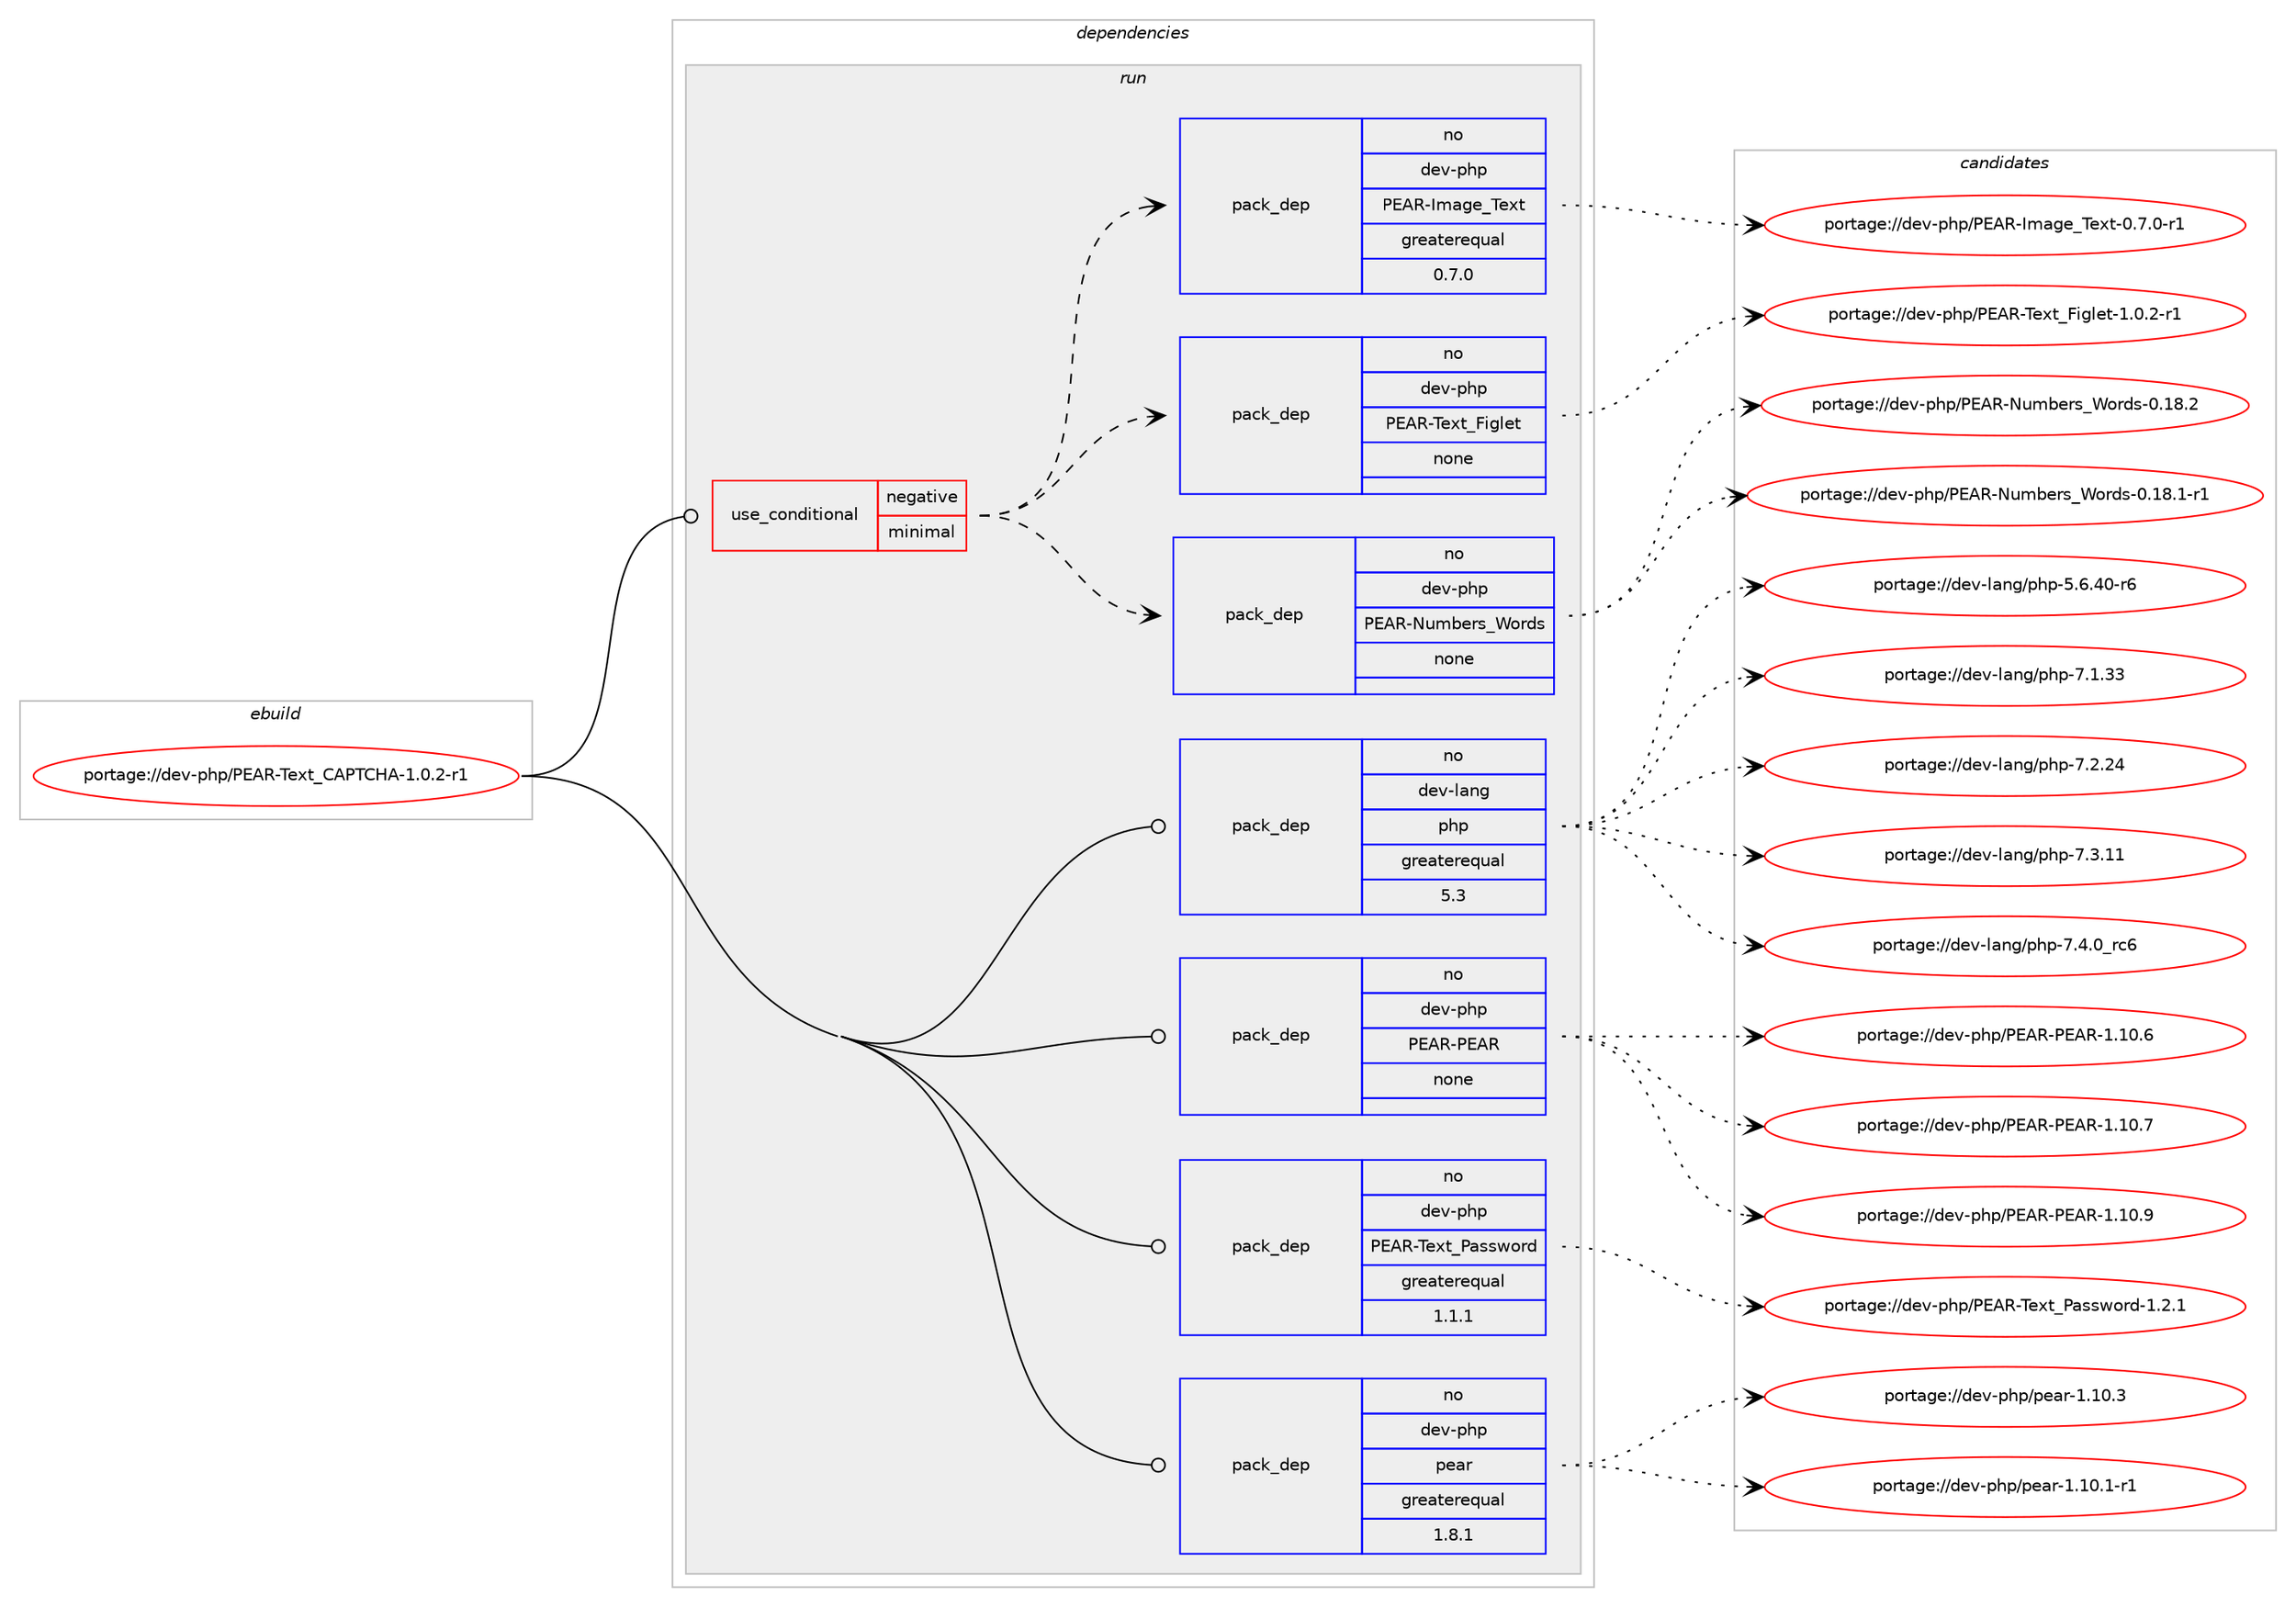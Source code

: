 digraph prolog {

# *************
# Graph options
# *************

newrank=true;
concentrate=true;
compound=true;
graph [rankdir=LR,fontname=Helvetica,fontsize=10,ranksep=1.5];#, ranksep=2.5, nodesep=0.2];
edge  [arrowhead=vee];
node  [fontname=Helvetica,fontsize=10];

# **********
# The ebuild
# **********

subgraph cluster_leftcol {
color=gray;
rank=same;
label=<<i>ebuild</i>>;
id [label="portage://dev-php/PEAR-Text_CAPTCHA-1.0.2-r1", color=red, width=4, href="../dev-php/PEAR-Text_CAPTCHA-1.0.2-r1.svg"];
}

# ****************
# The dependencies
# ****************

subgraph cluster_midcol {
color=gray;
label=<<i>dependencies</i>>;
subgraph cluster_compile {
fillcolor="#eeeeee";
style=filled;
label=<<i>compile</i>>;
}
subgraph cluster_compileandrun {
fillcolor="#eeeeee";
style=filled;
label=<<i>compile and run</i>>;
}
subgraph cluster_run {
fillcolor="#eeeeee";
style=filled;
label=<<i>run</i>>;
subgraph cond24002 {
dependency124271 [label=<<TABLE BORDER="0" CELLBORDER="1" CELLSPACING="0" CELLPADDING="4"><TR><TD ROWSPAN="3" CELLPADDING="10">use_conditional</TD></TR><TR><TD>negative</TD></TR><TR><TD>minimal</TD></TR></TABLE>>, shape=none, color=red];
subgraph pack97070 {
dependency124272 [label=<<TABLE BORDER="0" CELLBORDER="1" CELLSPACING="0" CELLPADDING="4" WIDTH="220"><TR><TD ROWSPAN="6" CELLPADDING="30">pack_dep</TD></TR><TR><TD WIDTH="110">no</TD></TR><TR><TD>dev-php</TD></TR><TR><TD>PEAR-Numbers_Words</TD></TR><TR><TD>none</TD></TR><TR><TD></TD></TR></TABLE>>, shape=none, color=blue];
}
dependency124271:e -> dependency124272:w [weight=20,style="dashed",arrowhead="vee"];
subgraph pack97071 {
dependency124273 [label=<<TABLE BORDER="0" CELLBORDER="1" CELLSPACING="0" CELLPADDING="4" WIDTH="220"><TR><TD ROWSPAN="6" CELLPADDING="30">pack_dep</TD></TR><TR><TD WIDTH="110">no</TD></TR><TR><TD>dev-php</TD></TR><TR><TD>PEAR-Text_Figlet</TD></TR><TR><TD>none</TD></TR><TR><TD></TD></TR></TABLE>>, shape=none, color=blue];
}
dependency124271:e -> dependency124273:w [weight=20,style="dashed",arrowhead="vee"];
subgraph pack97072 {
dependency124274 [label=<<TABLE BORDER="0" CELLBORDER="1" CELLSPACING="0" CELLPADDING="4" WIDTH="220"><TR><TD ROWSPAN="6" CELLPADDING="30">pack_dep</TD></TR><TR><TD WIDTH="110">no</TD></TR><TR><TD>dev-php</TD></TR><TR><TD>PEAR-Image_Text</TD></TR><TR><TD>greaterequal</TD></TR><TR><TD>0.7.0</TD></TR></TABLE>>, shape=none, color=blue];
}
dependency124271:e -> dependency124274:w [weight=20,style="dashed",arrowhead="vee"];
}
id:e -> dependency124271:w [weight=20,style="solid",arrowhead="odot"];
subgraph pack97073 {
dependency124275 [label=<<TABLE BORDER="0" CELLBORDER="1" CELLSPACING="0" CELLPADDING="4" WIDTH="220"><TR><TD ROWSPAN="6" CELLPADDING="30">pack_dep</TD></TR><TR><TD WIDTH="110">no</TD></TR><TR><TD>dev-lang</TD></TR><TR><TD>php</TD></TR><TR><TD>greaterequal</TD></TR><TR><TD>5.3</TD></TR></TABLE>>, shape=none, color=blue];
}
id:e -> dependency124275:w [weight=20,style="solid",arrowhead="odot"];
subgraph pack97074 {
dependency124276 [label=<<TABLE BORDER="0" CELLBORDER="1" CELLSPACING="0" CELLPADDING="4" WIDTH="220"><TR><TD ROWSPAN="6" CELLPADDING="30">pack_dep</TD></TR><TR><TD WIDTH="110">no</TD></TR><TR><TD>dev-php</TD></TR><TR><TD>PEAR-PEAR</TD></TR><TR><TD>none</TD></TR><TR><TD></TD></TR></TABLE>>, shape=none, color=blue];
}
id:e -> dependency124276:w [weight=20,style="solid",arrowhead="odot"];
subgraph pack97075 {
dependency124277 [label=<<TABLE BORDER="0" CELLBORDER="1" CELLSPACING="0" CELLPADDING="4" WIDTH="220"><TR><TD ROWSPAN="6" CELLPADDING="30">pack_dep</TD></TR><TR><TD WIDTH="110">no</TD></TR><TR><TD>dev-php</TD></TR><TR><TD>PEAR-Text_Password</TD></TR><TR><TD>greaterequal</TD></TR><TR><TD>1.1.1</TD></TR></TABLE>>, shape=none, color=blue];
}
id:e -> dependency124277:w [weight=20,style="solid",arrowhead="odot"];
subgraph pack97076 {
dependency124278 [label=<<TABLE BORDER="0" CELLBORDER="1" CELLSPACING="0" CELLPADDING="4" WIDTH="220"><TR><TD ROWSPAN="6" CELLPADDING="30">pack_dep</TD></TR><TR><TD WIDTH="110">no</TD></TR><TR><TD>dev-php</TD></TR><TR><TD>pear</TD></TR><TR><TD>greaterequal</TD></TR><TR><TD>1.8.1</TD></TR></TABLE>>, shape=none, color=blue];
}
id:e -> dependency124278:w [weight=20,style="solid",arrowhead="odot"];
}
}

# **************
# The candidates
# **************

subgraph cluster_choices {
rank=same;
color=gray;
label=<<i>candidates</i>>;

subgraph choice97070 {
color=black;
nodesep=1;
choiceportage1001011184511210411247806965824578117109981011141159587111114100115454846495646494511449 [label="portage://dev-php/PEAR-Numbers_Words-0.18.1-r1", color=red, width=4,href="../dev-php/PEAR-Numbers_Words-0.18.1-r1.svg"];
choiceportage100101118451121041124780696582457811710998101114115958711111410011545484649564650 [label="portage://dev-php/PEAR-Numbers_Words-0.18.2", color=red, width=4,href="../dev-php/PEAR-Numbers_Words-0.18.2.svg"];
dependency124272:e -> choiceportage1001011184511210411247806965824578117109981011141159587111114100115454846495646494511449:w [style=dotted,weight="100"];
dependency124272:e -> choiceportage100101118451121041124780696582457811710998101114115958711111410011545484649564650:w [style=dotted,weight="100"];
}
subgraph choice97071 {
color=black;
nodesep=1;
choiceportage100101118451121041124780696582458410112011695701051031081011164549464846504511449 [label="portage://dev-php/PEAR-Text_Figlet-1.0.2-r1", color=red, width=4,href="../dev-php/PEAR-Text_Figlet-1.0.2-r1.svg"];
dependency124273:e -> choiceportage100101118451121041124780696582458410112011695701051031081011164549464846504511449:w [style=dotted,weight="100"];
}
subgraph choice97072 {
color=black;
nodesep=1;
choiceportage10010111845112104112478069658245731099710310195841011201164548465546484511449 [label="portage://dev-php/PEAR-Image_Text-0.7.0-r1", color=red, width=4,href="../dev-php/PEAR-Image_Text-0.7.0-r1.svg"];
dependency124274:e -> choiceportage10010111845112104112478069658245731099710310195841011201164548465546484511449:w [style=dotted,weight="100"];
}
subgraph choice97073 {
color=black;
nodesep=1;
choiceportage100101118451089711010347112104112455346544652484511454 [label="portage://dev-lang/php-5.6.40-r6", color=red, width=4,href="../dev-lang/php-5.6.40-r6.svg"];
choiceportage10010111845108971101034711210411245554649465151 [label="portage://dev-lang/php-7.1.33", color=red, width=4,href="../dev-lang/php-7.1.33.svg"];
choiceportage10010111845108971101034711210411245554650465052 [label="portage://dev-lang/php-7.2.24", color=red, width=4,href="../dev-lang/php-7.2.24.svg"];
choiceportage10010111845108971101034711210411245554651464949 [label="portage://dev-lang/php-7.3.11", color=red, width=4,href="../dev-lang/php-7.3.11.svg"];
choiceportage100101118451089711010347112104112455546524648951149954 [label="portage://dev-lang/php-7.4.0_rc6", color=red, width=4,href="../dev-lang/php-7.4.0_rc6.svg"];
dependency124275:e -> choiceportage100101118451089711010347112104112455346544652484511454:w [style=dotted,weight="100"];
dependency124275:e -> choiceportage10010111845108971101034711210411245554649465151:w [style=dotted,weight="100"];
dependency124275:e -> choiceportage10010111845108971101034711210411245554650465052:w [style=dotted,weight="100"];
dependency124275:e -> choiceportage10010111845108971101034711210411245554651464949:w [style=dotted,weight="100"];
dependency124275:e -> choiceportage100101118451089711010347112104112455546524648951149954:w [style=dotted,weight="100"];
}
subgraph choice97074 {
color=black;
nodesep=1;
choiceportage100101118451121041124780696582458069658245494649484654 [label="portage://dev-php/PEAR-PEAR-1.10.6", color=red, width=4,href="../dev-php/PEAR-PEAR-1.10.6.svg"];
choiceportage100101118451121041124780696582458069658245494649484655 [label="portage://dev-php/PEAR-PEAR-1.10.7", color=red, width=4,href="../dev-php/PEAR-PEAR-1.10.7.svg"];
choiceportage100101118451121041124780696582458069658245494649484657 [label="portage://dev-php/PEAR-PEAR-1.10.9", color=red, width=4,href="../dev-php/PEAR-PEAR-1.10.9.svg"];
dependency124276:e -> choiceportage100101118451121041124780696582458069658245494649484654:w [style=dotted,weight="100"];
dependency124276:e -> choiceportage100101118451121041124780696582458069658245494649484655:w [style=dotted,weight="100"];
dependency124276:e -> choiceportage100101118451121041124780696582458069658245494649484657:w [style=dotted,weight="100"];
}
subgraph choice97075 {
color=black;
nodesep=1;
choiceportage1001011184511210411247806965824584101120116958097115115119111114100454946504649 [label="portage://dev-php/PEAR-Text_Password-1.2.1", color=red, width=4,href="../dev-php/PEAR-Text_Password-1.2.1.svg"];
dependency124277:e -> choiceportage1001011184511210411247806965824584101120116958097115115119111114100454946504649:w [style=dotted,weight="100"];
}
subgraph choice97076 {
color=black;
nodesep=1;
choiceportage100101118451121041124711210197114454946494846494511449 [label="portage://dev-php/pear-1.10.1-r1", color=red, width=4,href="../dev-php/pear-1.10.1-r1.svg"];
choiceportage10010111845112104112471121019711445494649484651 [label="portage://dev-php/pear-1.10.3", color=red, width=4,href="../dev-php/pear-1.10.3.svg"];
dependency124278:e -> choiceportage100101118451121041124711210197114454946494846494511449:w [style=dotted,weight="100"];
dependency124278:e -> choiceportage10010111845112104112471121019711445494649484651:w [style=dotted,weight="100"];
}
}

}
